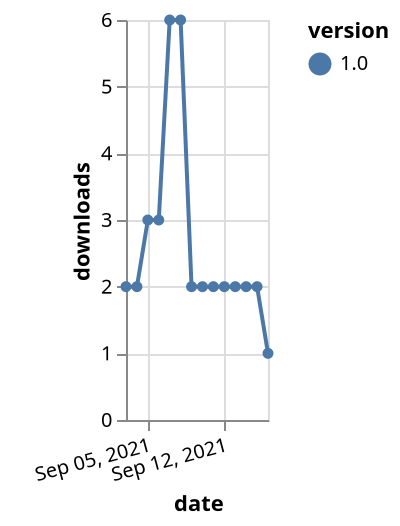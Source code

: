 {"$schema": "https://vega.github.io/schema/vega-lite/v5.json", "description": "A simple bar chart with embedded data.", "data": {"values": [{"date": "2021-09-03", "total": 3207, "delta": 2, "version": "1.0"}, {"date": "2021-09-04", "total": 3209, "delta": 2, "version": "1.0"}, {"date": "2021-09-05", "total": 3212, "delta": 3, "version": "1.0"}, {"date": "2021-09-06", "total": 3215, "delta": 3, "version": "1.0"}, {"date": "2021-09-07", "total": 3221, "delta": 6, "version": "1.0"}, {"date": "2021-09-08", "total": 3227, "delta": 6, "version": "1.0"}, {"date": "2021-09-09", "total": 3229, "delta": 2, "version": "1.0"}, {"date": "2021-09-10", "total": 3231, "delta": 2, "version": "1.0"}, {"date": "2021-09-11", "total": 3233, "delta": 2, "version": "1.0"}, {"date": "2021-09-12", "total": 3235, "delta": 2, "version": "1.0"}, {"date": "2021-09-13", "total": 3237, "delta": 2, "version": "1.0"}, {"date": "2021-09-14", "total": 3239, "delta": 2, "version": "1.0"}, {"date": "2021-09-15", "total": 3241, "delta": 2, "version": "1.0"}, {"date": "2021-09-16", "total": 3242, "delta": 1, "version": "1.0"}]}, "width": "container", "mark": {"type": "line", "point": {"filled": true}}, "encoding": {"x": {"field": "date", "type": "temporal", "timeUnit": "yearmonthdate", "title": "date", "axis": {"labelAngle": -15}}, "y": {"field": "delta", "type": "quantitative", "title": "downloads"}, "color": {"field": "version", "type": "nominal"}, "tooltip": {"field": "delta"}}}